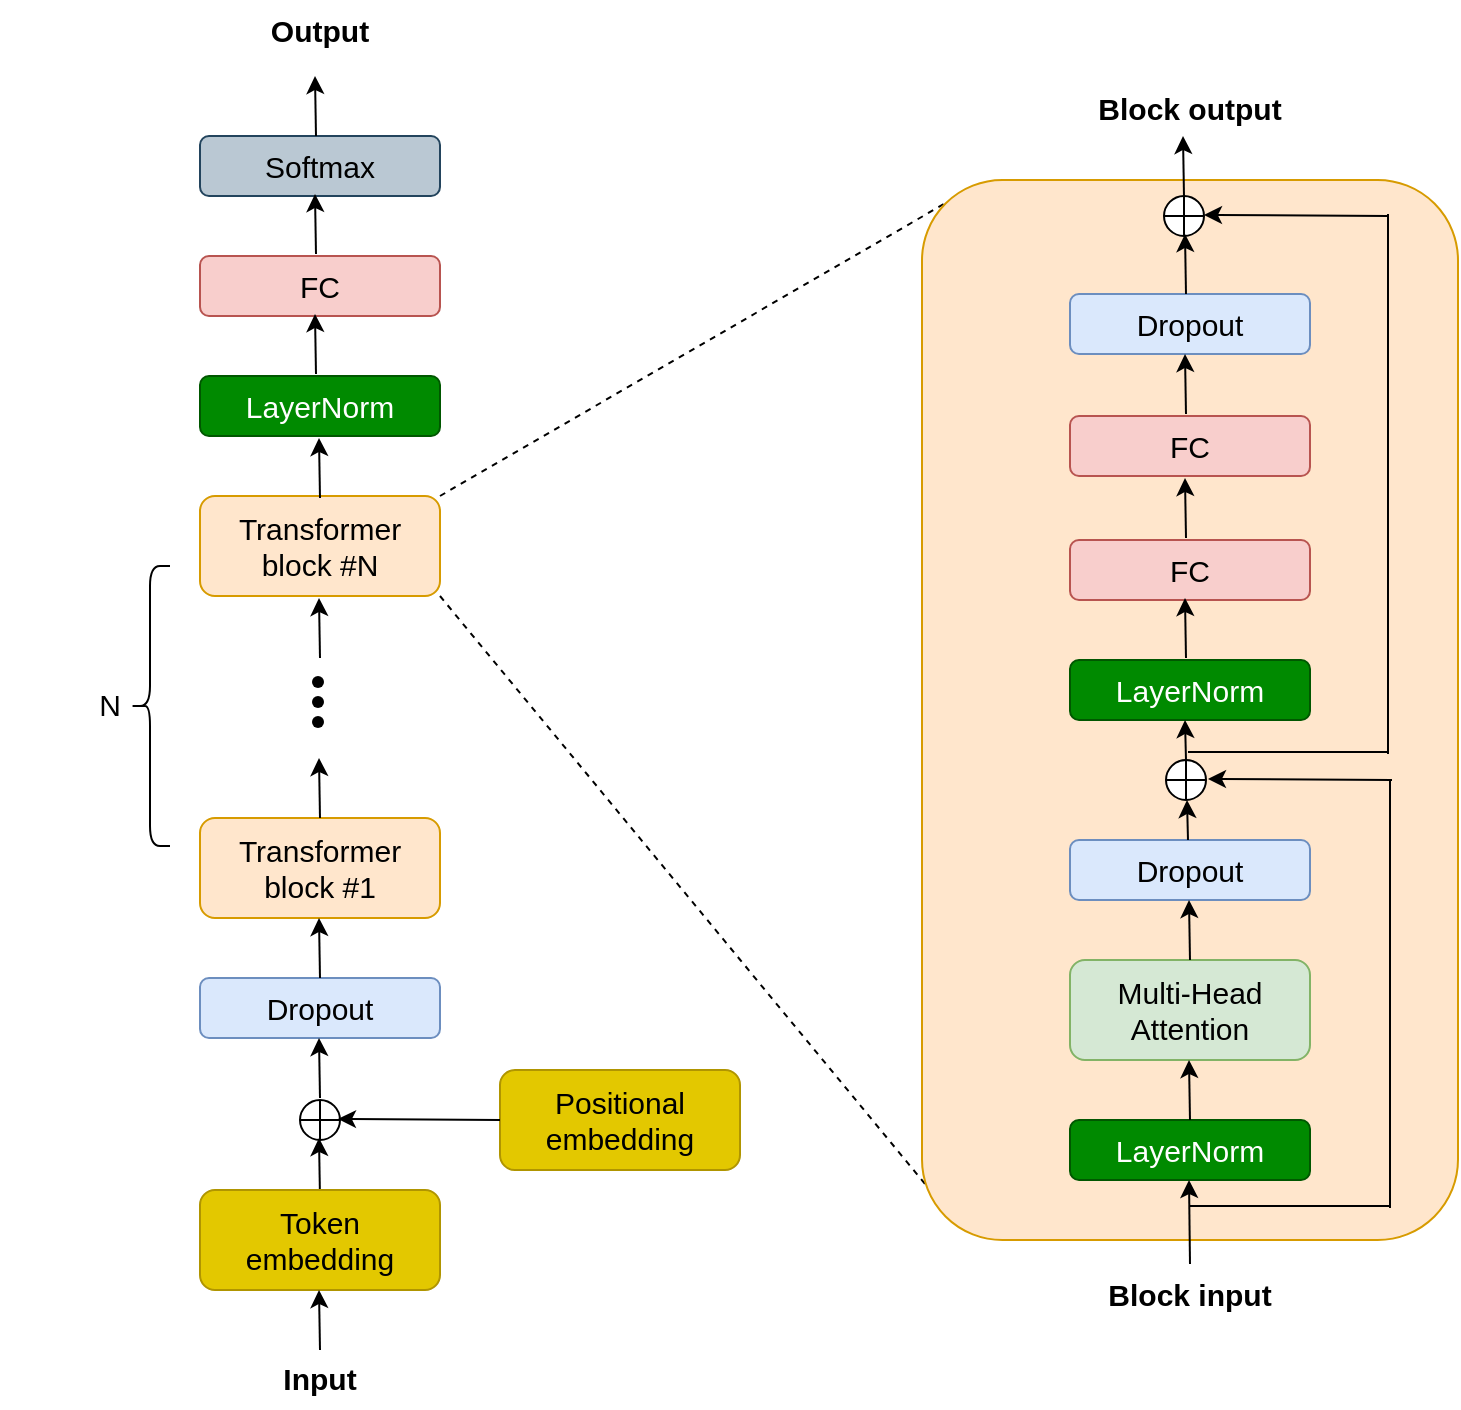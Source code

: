 <mxfile version="26.0.15" pages="3">
  <diagram name="Page-1" id="R1Zm-C9BT86NUQ-tbebm">
    <mxGraphModel grid="1" page="0" gridSize="10" guides="1" tooltips="1" connect="1" arrows="1" fold="1" pageScale="1" pageWidth="850" pageHeight="1100" background="none" math="0" shadow="0">
      <root>
        <mxCell id="0" />
        <mxCell id="1" parent="0" />
        <mxCell id="BhE8mrxoXwVcs0QpaUs0-22" value="&lt;font style=&quot;font-size: 15px;&quot;&gt;Softmax&lt;/font&gt;" style="rounded=1;whiteSpace=wrap;html=1;fillColor=#bac8d3;strokeColor=#23445d;" vertex="1" parent="1">
          <mxGeometry x="140" y="230" width="120" height="30" as="geometry" />
        </mxCell>
        <mxCell id="BhE8mrxoXwVcs0QpaUs0-23" value="&lt;font style=&quot;font-size: 15px;&quot;&gt;FC&lt;/font&gt;" style="rounded=1;whiteSpace=wrap;html=1;fillColor=#f8cecc;strokeColor=#b85450;" vertex="1" parent="1">
          <mxGeometry x="140" y="290" width="120" height="30" as="geometry" />
        </mxCell>
        <mxCell id="BhE8mrxoXwVcs0QpaUs0-24" value="&lt;font style=&quot;font-size: 15px;&quot;&gt;LayerNorm&lt;/font&gt;" style="rounded=1;whiteSpace=wrap;html=1;fillColor=#008a00;fontColor=#ffffff;strokeColor=#005700;" vertex="1" parent="1">
          <mxGeometry x="140" y="350" width="120" height="30" as="geometry" />
        </mxCell>
        <mxCell id="BhE8mrxoXwVcs0QpaUs0-26" value="&lt;span style=&quot;font-size: 15px;&quot;&gt;Transformer block #1&lt;/span&gt;" style="rounded=1;whiteSpace=wrap;html=1;fillColor=#ffe6cc;strokeColor=#d79b00;" vertex="1" parent="1">
          <mxGeometry x="140" y="571" width="120" height="50" as="geometry" />
        </mxCell>
        <mxCell id="BhE8mrxoXwVcs0QpaUs0-27" value="&lt;font style=&quot;font-size: 15px;&quot;&gt;Dropout&lt;/font&gt;" style="rounded=1;whiteSpace=wrap;html=1;fillColor=#dae8fc;strokeColor=#6c8ebf;" vertex="1" parent="1">
          <mxGeometry x="140" y="651" width="120" height="30" as="geometry" />
        </mxCell>
        <mxCell id="BhE8mrxoXwVcs0QpaUs0-28" value="" style="endArrow=classic;html=1;rounded=0;" edge="1" parent="1">
          <mxGeometry width="50" height="50" relative="1" as="geometry">
            <mxPoint x="200" y="651" as="sourcePoint" />
            <mxPoint x="199.5" y="621" as="targetPoint" />
            <Array as="points" />
          </mxGeometry>
        </mxCell>
        <mxCell id="BhE8mrxoXwVcs0QpaUs0-32" value="" style="endArrow=classic;html=1;rounded=0;" edge="1" parent="1">
          <mxGeometry width="50" height="50" relative="1" as="geometry">
            <mxPoint x="198" y="349" as="sourcePoint" />
            <mxPoint x="197.5" y="319" as="targetPoint" />
            <Array as="points" />
          </mxGeometry>
        </mxCell>
        <mxCell id="BhE8mrxoXwVcs0QpaUs0-33" value="" style="endArrow=classic;html=1;rounded=0;" edge="1" parent="1">
          <mxGeometry width="50" height="50" relative="1" as="geometry">
            <mxPoint x="198" y="289" as="sourcePoint" />
            <mxPoint x="197.5" y="259" as="targetPoint" />
            <Array as="points" />
          </mxGeometry>
        </mxCell>
        <mxCell id="BhE8mrxoXwVcs0QpaUs0-34" value="" style="endArrow=classic;html=1;rounded=0;" edge="1" parent="1">
          <mxGeometry width="50" height="50" relative="1" as="geometry">
            <mxPoint x="200" y="711" as="sourcePoint" />
            <mxPoint x="199.5" y="681" as="targetPoint" />
            <Array as="points" />
          </mxGeometry>
        </mxCell>
        <mxCell id="BhE8mrxoXwVcs0QpaUs0-37" value="" style="endArrow=classic;html=1;rounded=0;" edge="1" parent="1">
          <mxGeometry width="50" height="50" relative="1" as="geometry">
            <mxPoint x="198" y="230" as="sourcePoint" />
            <mxPoint x="197.5" y="200" as="targetPoint" />
            <Array as="points" />
          </mxGeometry>
        </mxCell>
        <mxCell id="BhE8mrxoXwVcs0QpaUs0-42" value="" style="shape=waypoint;sketch=0;fillStyle=solid;size=6;pointerEvents=1;points=[];fillColor=none;resizable=0;rotatable=0;perimeter=centerPerimeter;snapToPoint=1;" vertex="1" parent="1">
          <mxGeometry x="189" y="493" width="20" height="20" as="geometry" />
        </mxCell>
        <mxCell id="BhE8mrxoXwVcs0QpaUs0-43" value="" style="shape=waypoint;sketch=0;fillStyle=solid;size=6;pointerEvents=1;points=[];fillColor=none;resizable=0;rotatable=0;perimeter=centerPerimeter;snapToPoint=1;" vertex="1" parent="1">
          <mxGeometry x="189" y="503" width="20" height="20" as="geometry" />
        </mxCell>
        <mxCell id="BhE8mrxoXwVcs0QpaUs0-44" value="" style="shape=waypoint;sketch=0;fillStyle=solid;size=6;pointerEvents=1;points=[];fillColor=none;resizable=0;rotatable=0;perimeter=centerPerimeter;snapToPoint=1;" vertex="1" parent="1">
          <mxGeometry x="189" y="513" width="20" height="20" as="geometry" />
        </mxCell>
        <mxCell id="BhE8mrxoXwVcs0QpaUs0-47" value="" style="endArrow=classic;html=1;rounded=0;" edge="1" parent="1">
          <mxGeometry width="50" height="50" relative="1" as="geometry">
            <mxPoint x="200" y="571" as="sourcePoint" />
            <mxPoint x="199.5" y="541" as="targetPoint" />
            <Array as="points" />
          </mxGeometry>
        </mxCell>
        <mxCell id="BhE8mrxoXwVcs0QpaUs0-48" value="" style="endArrow=classic;html=1;rounded=0;" edge="1" parent="1">
          <mxGeometry width="50" height="50" relative="1" as="geometry">
            <mxPoint x="200" y="491" as="sourcePoint" />
            <mxPoint x="199.5" y="461" as="targetPoint" />
            <Array as="points" />
          </mxGeometry>
        </mxCell>
        <mxCell id="BhE8mrxoXwVcs0QpaUs0-49" value="&lt;span style=&quot;font-size: 15px;&quot;&gt;Transformer block #N&lt;/span&gt;" style="rounded=1;whiteSpace=wrap;html=1;fillColor=#ffe6cc;strokeColor=#d79b00;" vertex="1" parent="1">
          <mxGeometry x="140" y="410" width="120" height="50" as="geometry" />
        </mxCell>
        <mxCell id="BhE8mrxoXwVcs0QpaUs0-50" value="" style="shape=curlyBracket;whiteSpace=wrap;html=1;rounded=1;labelPosition=left;verticalLabelPosition=middle;align=right;verticalAlign=middle;" vertex="1" parent="1">
          <mxGeometry x="105" y="445" width="20" height="140" as="geometry" />
        </mxCell>
        <mxCell id="BhE8mrxoXwVcs0QpaUs0-51" value="" style="verticalLabelPosition=bottom;verticalAlign=top;html=1;shape=mxgraph.flowchart.summing_function;" vertex="1" parent="1">
          <mxGeometry x="190" y="712" width="20" height="20" as="geometry" />
        </mxCell>
        <mxCell id="BhE8mrxoXwVcs0QpaUs0-52" value="" style="endArrow=classic;html=1;rounded=0;" edge="1" parent="1">
          <mxGeometry width="50" height="50" relative="1" as="geometry">
            <mxPoint x="200" y="761" as="sourcePoint" />
            <mxPoint x="199.5" y="731" as="targetPoint" />
            <Array as="points" />
          </mxGeometry>
        </mxCell>
        <mxCell id="BhE8mrxoXwVcs0QpaUs0-54" value="&lt;span style=&quot;font-size: 15px;&quot;&gt;Positional embedding&lt;/span&gt;" style="rounded=1;whiteSpace=wrap;html=1;fillColor=#e3c800;strokeColor=#B09500;fontColor=#000000;" vertex="1" parent="1">
          <mxGeometry x="290" y="697" width="120" height="50" as="geometry" />
        </mxCell>
        <mxCell id="BhE8mrxoXwVcs0QpaUs0-55" value="&lt;span style=&quot;font-size: 15px;&quot;&gt;Token embedding&lt;/span&gt;" style="rounded=1;whiteSpace=wrap;html=1;fillColor=#e3c800;strokeColor=#B09500;fontColor=#000000;" vertex="1" parent="1">
          <mxGeometry x="140" y="757" width="120" height="50" as="geometry" />
        </mxCell>
        <mxCell id="BhE8mrxoXwVcs0QpaUs0-56" value="" style="endArrow=classic;html=1;rounded=0;" edge="1" parent="1">
          <mxGeometry width="50" height="50" relative="1" as="geometry">
            <mxPoint x="290" y="722" as="sourcePoint" />
            <mxPoint x="209" y="721.5" as="targetPoint" />
          </mxGeometry>
        </mxCell>
        <mxCell id="BhE8mrxoXwVcs0QpaUs0-57" value="" style="endArrow=classic;html=1;rounded=0;" edge="1" parent="1">
          <mxGeometry width="50" height="50" relative="1" as="geometry">
            <mxPoint x="200" y="411" as="sourcePoint" />
            <mxPoint x="199.5" y="381" as="targetPoint" />
            <Array as="points" />
          </mxGeometry>
        </mxCell>
        <mxCell id="BhE8mrxoXwVcs0QpaUs0-58" value="" style="endArrow=none;dashed=1;html=1;rounded=0;entryX=0.067;entryY=0.015;entryDx=0;entryDy=0;entryPerimeter=0;" edge="1" parent="1" target="44SxVRhPKuFCa8DzXIv4-29">
          <mxGeometry width="50" height="50" relative="1" as="geometry">
            <mxPoint x="260" y="410" as="sourcePoint" />
            <mxPoint x="511.008" y="259.01" as="targetPoint" />
          </mxGeometry>
        </mxCell>
        <mxCell id="BhE8mrxoXwVcs0QpaUs0-59" value="" style="endArrow=none;dashed=1;html=1;rounded=0;exitX=1;exitY=1;exitDx=0;exitDy=0;entryX=0.03;entryY=0.962;entryDx=0;entryDy=0;entryPerimeter=0;" edge="1" parent="1" source="BhE8mrxoXwVcs0QpaUs0-49" target="44SxVRhPKuFCa8DzXIv4-29">
          <mxGeometry width="50" height="50" relative="1" as="geometry">
            <mxPoint x="440" y="680" as="sourcePoint" />
            <mxPoint x="509.936" y="769.93" as="targetPoint" />
          </mxGeometry>
        </mxCell>
        <mxCell id="BhE8mrxoXwVcs0QpaUs0-62" value="" style="endArrow=classic;html=1;rounded=0;" edge="1" parent="1">
          <mxGeometry width="50" height="50" relative="1" as="geometry">
            <mxPoint x="200" y="837" as="sourcePoint" />
            <mxPoint x="199.5" y="807" as="targetPoint" />
            <Array as="points" />
          </mxGeometry>
        </mxCell>
        <mxCell id="BhE8mrxoXwVcs0QpaUs0-63" value="&lt;b&gt;Input&lt;/b&gt;" style="text;strokeColor=none;align=center;fillColor=none;html=1;verticalAlign=middle;whiteSpace=wrap;rounded=0;fontSize=15;" vertex="1" parent="1">
          <mxGeometry x="145" y="836" width="110" height="30" as="geometry" />
        </mxCell>
        <mxCell id="BhE8mrxoXwVcs0QpaUs0-64" value="&lt;b&gt;Output&lt;/b&gt;" style="text;strokeColor=none;align=center;fillColor=none;html=1;verticalAlign=middle;whiteSpace=wrap;rounded=0;fontSize=15;" vertex="1" parent="1">
          <mxGeometry x="145" y="162" width="110" height="30" as="geometry" />
        </mxCell>
        <mxCell id="BhE8mrxoXwVcs0QpaUs0-66" value="N" style="text;strokeColor=none;align=center;fillColor=none;html=1;verticalAlign=middle;whiteSpace=wrap;rounded=0;fontSize=15;" vertex="1" parent="1">
          <mxGeometry x="40" y="499" width="110" height="30" as="geometry" />
        </mxCell>
        <mxCell id="44SxVRhPKuFCa8DzXIv4-29" value="" style="rounded=1;whiteSpace=wrap;html=1;fillColor=#ffe6cc;strokeColor=#d79b00;" vertex="1" parent="1">
          <mxGeometry x="501" y="252" width="268" height="530" as="geometry" />
        </mxCell>
        <mxCell id="44SxVRhPKuFCa8DzXIv4-30" value="&lt;font style=&quot;font-size: 15px;&quot;&gt;Dropout&lt;/font&gt;" style="rounded=1;whiteSpace=wrap;html=1;fillColor=#dae8fc;strokeColor=#6c8ebf;" vertex="1" parent="1">
          <mxGeometry x="575" y="309" width="120" height="30" as="geometry" />
        </mxCell>
        <mxCell id="44SxVRhPKuFCa8DzXIv4-31" value="&lt;font style=&quot;font-size: 15px;&quot;&gt;FC&lt;/font&gt;" style="rounded=1;whiteSpace=wrap;html=1;fillColor=#f8cecc;strokeColor=#b85450;" vertex="1" parent="1">
          <mxGeometry x="575" y="432" width="120" height="30" as="geometry" />
        </mxCell>
        <mxCell id="44SxVRhPKuFCa8DzXIv4-32" value="&lt;font style=&quot;font-size: 15px;&quot;&gt;LayerNorm&lt;/font&gt;" style="rounded=1;whiteSpace=wrap;html=1;fillColor=#008a00;fontColor=#ffffff;strokeColor=#005700;" vertex="1" parent="1">
          <mxGeometry x="575" y="492" width="120" height="30" as="geometry" />
        </mxCell>
        <mxCell id="44SxVRhPKuFCa8DzXIv4-33" value="&lt;font style=&quot;font-size: 15px;&quot;&gt;Dropout&lt;/font&gt;" style="rounded=1;whiteSpace=wrap;html=1;fillColor=#dae8fc;strokeColor=#6c8ebf;" vertex="1" parent="1">
          <mxGeometry x="575" y="582" width="120" height="30" as="geometry" />
        </mxCell>
        <mxCell id="44SxVRhPKuFCa8DzXIv4-34" value="&lt;font style=&quot;font-size: 15px;&quot;&gt;Multi-Head&lt;/font&gt;&lt;div&gt;&lt;font style=&quot;font-size: 15px;&quot;&gt;Attention&lt;/font&gt;&lt;/div&gt;" style="rounded=1;whiteSpace=wrap;html=1;fillColor=#d5e8d4;strokeColor=#82b366;" vertex="1" parent="1">
          <mxGeometry x="575" y="642" width="120" height="50" as="geometry" />
        </mxCell>
        <mxCell id="44SxVRhPKuFCa8DzXIv4-35" value="&lt;font style=&quot;font-size: 15px;&quot;&gt;LayerNorm&lt;/font&gt;" style="rounded=1;whiteSpace=wrap;html=1;fillColor=#008a00;fontColor=#ffffff;strokeColor=#005700;" vertex="1" parent="1">
          <mxGeometry x="575" y="722" width="120" height="30" as="geometry" />
        </mxCell>
        <mxCell id="44SxVRhPKuFCa8DzXIv4-36" value="" style="endArrow=classic;html=1;rounded=0;" edge="1" parent="1">
          <mxGeometry width="50" height="50" relative="1" as="geometry">
            <mxPoint x="635" y="722" as="sourcePoint" />
            <mxPoint x="634.5" y="692" as="targetPoint" />
            <Array as="points" />
          </mxGeometry>
        </mxCell>
        <mxCell id="44SxVRhPKuFCa8DzXIv4-37" value="" style="endArrow=classic;html=1;rounded=0;" edge="1" parent="1">
          <mxGeometry width="50" height="50" relative="1" as="geometry">
            <mxPoint x="635" y="642" as="sourcePoint" />
            <mxPoint x="634.5" y="612" as="targetPoint" />
            <Array as="points" />
          </mxGeometry>
        </mxCell>
        <mxCell id="44SxVRhPKuFCa8DzXIv4-38" value="" style="endArrow=classic;html=1;rounded=0;" edge="1" parent="1">
          <mxGeometry width="50" height="50" relative="1" as="geometry">
            <mxPoint x="634" y="582" as="sourcePoint" />
            <mxPoint x="633.5" y="562" as="targetPoint" />
            <Array as="points" />
          </mxGeometry>
        </mxCell>
        <mxCell id="44SxVRhPKuFCa8DzXIv4-39" value="" style="endArrow=classic;html=1;rounded=0;" edge="1" parent="1">
          <mxGeometry width="50" height="50" relative="1" as="geometry">
            <mxPoint x="633" y="542" as="sourcePoint" />
            <mxPoint x="632.5" y="522" as="targetPoint" />
            <Array as="points" />
          </mxGeometry>
        </mxCell>
        <mxCell id="44SxVRhPKuFCa8DzXIv4-40" value="" style="endArrow=classic;html=1;rounded=0;" edge="1" parent="1">
          <mxGeometry width="50" height="50" relative="1" as="geometry">
            <mxPoint x="633" y="491" as="sourcePoint" />
            <mxPoint x="632.5" y="461" as="targetPoint" />
            <Array as="points" />
          </mxGeometry>
        </mxCell>
        <mxCell id="44SxVRhPKuFCa8DzXIv4-41" value="" style="endArrow=classic;html=1;rounded=0;" edge="1" parent="1">
          <mxGeometry width="50" height="50" relative="1" as="geometry">
            <mxPoint x="633" y="431" as="sourcePoint" />
            <mxPoint x="632.5" y="401" as="targetPoint" />
            <Array as="points" />
          </mxGeometry>
        </mxCell>
        <mxCell id="44SxVRhPKuFCa8DzXIv4-42" value="" style="endArrow=classic;html=1;rounded=0;exitX=0.5;exitY=0;exitDx=0;exitDy=0;" edge="1" parent="1" source="44SxVRhPKuFCa8DzXIv4-52">
          <mxGeometry width="50" height="50" relative="1" as="geometry">
            <mxPoint x="635" y="792" as="sourcePoint" />
            <mxPoint x="634.5" y="752" as="targetPoint" />
            <Array as="points" />
          </mxGeometry>
        </mxCell>
        <mxCell id="44SxVRhPKuFCa8DzXIv4-43" value="" style="endArrow=classic;html=1;rounded=0;" edge="1" parent="1">
          <mxGeometry width="50" height="50" relative="1" as="geometry">
            <mxPoint x="632" y="260" as="sourcePoint" />
            <mxPoint x="631.5" y="230" as="targetPoint" />
            <Array as="points" />
          </mxGeometry>
        </mxCell>
        <mxCell id="44SxVRhPKuFCa8DzXIv4-44" value="" style="verticalLabelPosition=bottom;verticalAlign=top;html=1;shape=mxgraph.flowchart.summing_function;" vertex="1" parent="1">
          <mxGeometry x="623" y="542" width="20" height="20" as="geometry" />
        </mxCell>
        <mxCell id="44SxVRhPKuFCa8DzXIv4-45" value="" style="endArrow=classic;html=1;rounded=0;" edge="1" parent="1">
          <mxGeometry width="50" height="50" relative="1" as="geometry">
            <mxPoint x="736" y="552" as="sourcePoint" />
            <mxPoint x="644" y="551.5" as="targetPoint" />
          </mxGeometry>
        </mxCell>
        <mxCell id="44SxVRhPKuFCa8DzXIv4-46" value="" style="endArrow=none;html=1;rounded=0;" edge="1" parent="1">
          <mxGeometry width="50" height="50" relative="1" as="geometry">
            <mxPoint x="735" y="766" as="sourcePoint" />
            <mxPoint x="735" y="552" as="targetPoint" />
          </mxGeometry>
        </mxCell>
        <mxCell id="44SxVRhPKuFCa8DzXIv4-47" value="" style="endArrow=none;html=1;rounded=0;" edge="1" parent="1">
          <mxGeometry width="50" height="50" relative="1" as="geometry">
            <mxPoint x="635" y="765" as="sourcePoint" />
            <mxPoint x="715" y="765" as="targetPoint" />
            <Array as="points">
              <mxPoint x="715" y="765" />
              <mxPoint x="735" y="765" />
            </Array>
          </mxGeometry>
        </mxCell>
        <mxCell id="44SxVRhPKuFCa8DzXIv4-48" value="" style="verticalLabelPosition=bottom;verticalAlign=top;html=1;shape=mxgraph.flowchart.summing_function;" vertex="1" parent="1">
          <mxGeometry x="622" y="260" width="20" height="20" as="geometry" />
        </mxCell>
        <mxCell id="44SxVRhPKuFCa8DzXIv4-49" value="" style="endArrow=classic;html=1;rounded=0;" edge="1" parent="1">
          <mxGeometry width="50" height="50" relative="1" as="geometry">
            <mxPoint x="734" y="270" as="sourcePoint" />
            <mxPoint x="642" y="269.5" as="targetPoint" />
          </mxGeometry>
        </mxCell>
        <mxCell id="44SxVRhPKuFCa8DzXIv4-50" value="" style="endArrow=classic;html=1;rounded=0;" edge="1" parent="1">
          <mxGeometry width="50" height="50" relative="1" as="geometry">
            <mxPoint x="633" y="309" as="sourcePoint" />
            <mxPoint x="632.5" y="279" as="targetPoint" />
            <Array as="points" />
          </mxGeometry>
        </mxCell>
        <mxCell id="44SxVRhPKuFCa8DzXIv4-51" value="" style="endArrow=none;html=1;rounded=0;" edge="1" parent="1">
          <mxGeometry width="50" height="50" relative="1" as="geometry">
            <mxPoint x="634" y="538" as="sourcePoint" />
            <mxPoint x="714" y="538" as="targetPoint" />
            <Array as="points">
              <mxPoint x="714" y="538" />
              <mxPoint x="734" y="538" />
            </Array>
          </mxGeometry>
        </mxCell>
        <mxCell id="44SxVRhPKuFCa8DzXIv4-52" value="&lt;b&gt;Block input&lt;/b&gt;" style="text;strokeColor=none;align=center;fillColor=none;html=1;verticalAlign=middle;whiteSpace=wrap;rounded=0;fontSize=15;" vertex="1" parent="1">
          <mxGeometry x="580" y="794" width="110" height="30" as="geometry" />
        </mxCell>
        <mxCell id="44SxVRhPKuFCa8DzXIv4-53" value="&lt;b&gt;Block output&lt;/b&gt;" style="text;strokeColor=none;align=center;fillColor=none;html=1;verticalAlign=middle;whiteSpace=wrap;rounded=0;fontSize=15;" vertex="1" parent="1">
          <mxGeometry x="580" y="201" width="110" height="30" as="geometry" />
        </mxCell>
        <mxCell id="44SxVRhPKuFCa8DzXIv4-54" value="&lt;font style=&quot;font-size: 15px;&quot;&gt;FC&lt;/font&gt;" style="rounded=1;whiteSpace=wrap;html=1;fillColor=#f8cecc;strokeColor=#b85450;" vertex="1" parent="1">
          <mxGeometry x="575" y="370" width="120" height="30" as="geometry" />
        </mxCell>
        <mxCell id="44SxVRhPKuFCa8DzXIv4-55" value="" style="endArrow=classic;html=1;rounded=0;" edge="1" parent="1">
          <mxGeometry width="50" height="50" relative="1" as="geometry">
            <mxPoint x="633" y="369" as="sourcePoint" />
            <mxPoint x="632.5" y="339" as="targetPoint" />
            <Array as="points" />
          </mxGeometry>
        </mxCell>
        <mxCell id="44SxVRhPKuFCa8DzXIv4-56" value="" style="endArrow=none;html=1;rounded=0;" edge="1" parent="1">
          <mxGeometry width="50" height="50" relative="1" as="geometry">
            <mxPoint x="734" y="269" as="sourcePoint" />
            <mxPoint x="734" y="539" as="targetPoint" />
          </mxGeometry>
        </mxCell>
      </root>
    </mxGraphModel>
  </diagram>
  <diagram id="MrN4MtMyTiu2hYTv3j9a" name="Page-2">
    <mxGraphModel grid="1" page="1" gridSize="10" guides="1" tooltips="1" connect="1" arrows="1" fold="1" pageScale="1" pageWidth="850" pageHeight="1100" math="0" shadow="0">
      <root>
        <mxCell id="0" />
        <mxCell id="1" parent="0" />
        <mxCell id="uRRemZE__AZd1bPF2sze-1" value="&lt;font style=&quot;font-size: 15px;&quot;&gt;Softmax&lt;/font&gt;" style="rounded=1;whiteSpace=wrap;html=1;fillColor=#bac8d3;strokeColor=#23445d;" vertex="1" parent="1">
          <mxGeometry x="140" y="230" width="120" height="30" as="geometry" />
        </mxCell>
        <mxCell id="uRRemZE__AZd1bPF2sze-2" value="&lt;font style=&quot;font-size: 15px;&quot;&gt;FC&lt;/font&gt;" style="rounded=1;whiteSpace=wrap;html=1;fillColor=#f8cecc;strokeColor=#b85450;" vertex="1" parent="1">
          <mxGeometry x="140" y="290" width="120" height="30" as="geometry" />
        </mxCell>
        <mxCell id="uRRemZE__AZd1bPF2sze-3" value="&lt;font style=&quot;font-size: 15px;&quot;&gt;LayerNorm&lt;/font&gt;" style="rounded=1;whiteSpace=wrap;html=1;fillColor=#008a00;fontColor=#ffffff;strokeColor=#005700;" vertex="1" parent="1">
          <mxGeometry x="140" y="350" width="120" height="30" as="geometry" />
        </mxCell>
        <mxCell id="uRRemZE__AZd1bPF2sze-4" value="&lt;span style=&quot;font-size: 15px;&quot;&gt;Transformer block #1&lt;/span&gt;" style="rounded=1;whiteSpace=wrap;html=1;fillColor=#ffe6cc;strokeColor=#d79b00;" vertex="1" parent="1">
          <mxGeometry x="140" y="571" width="120" height="50" as="geometry" />
        </mxCell>
        <mxCell id="uRRemZE__AZd1bPF2sze-5" value="&lt;font style=&quot;font-size: 15px;&quot;&gt;Dropout&lt;/font&gt;" style="rounded=1;whiteSpace=wrap;html=1;fillColor=#dae8fc;strokeColor=#6c8ebf;" vertex="1" parent="1">
          <mxGeometry x="140" y="651" width="120" height="30" as="geometry" />
        </mxCell>
        <mxCell id="uRRemZE__AZd1bPF2sze-6" value="" style="endArrow=classic;html=1;rounded=0;" edge="1" parent="1">
          <mxGeometry width="50" height="50" relative="1" as="geometry">
            <mxPoint x="200" y="651" as="sourcePoint" />
            <mxPoint x="199.5" y="621" as="targetPoint" />
            <Array as="points" />
          </mxGeometry>
        </mxCell>
        <mxCell id="uRRemZE__AZd1bPF2sze-7" value="" style="endArrow=classic;html=1;rounded=0;" edge="1" parent="1">
          <mxGeometry width="50" height="50" relative="1" as="geometry">
            <mxPoint x="198" y="349" as="sourcePoint" />
            <mxPoint x="197.5" y="319" as="targetPoint" />
            <Array as="points" />
          </mxGeometry>
        </mxCell>
        <mxCell id="uRRemZE__AZd1bPF2sze-8" value="" style="endArrow=classic;html=1;rounded=0;" edge="1" parent="1">
          <mxGeometry width="50" height="50" relative="1" as="geometry">
            <mxPoint x="198" y="289" as="sourcePoint" />
            <mxPoint x="197.5" y="259" as="targetPoint" />
            <Array as="points" />
          </mxGeometry>
        </mxCell>
        <mxCell id="uRRemZE__AZd1bPF2sze-9" value="" style="endArrow=classic;html=1;rounded=0;" edge="1" parent="1">
          <mxGeometry width="50" height="50" relative="1" as="geometry">
            <mxPoint x="200" y="711" as="sourcePoint" />
            <mxPoint x="199.5" y="681" as="targetPoint" />
            <Array as="points" />
          </mxGeometry>
        </mxCell>
        <mxCell id="uRRemZE__AZd1bPF2sze-10" value="" style="endArrow=classic;html=1;rounded=0;" edge="1" parent="1">
          <mxGeometry width="50" height="50" relative="1" as="geometry">
            <mxPoint x="198" y="230" as="sourcePoint" />
            <mxPoint x="197.5" y="200" as="targetPoint" />
            <Array as="points" />
          </mxGeometry>
        </mxCell>
        <mxCell id="uRRemZE__AZd1bPF2sze-11" value="" style="shape=waypoint;sketch=0;fillStyle=solid;size=6;pointerEvents=1;points=[];fillColor=none;resizable=0;rotatable=0;perimeter=centerPerimeter;snapToPoint=1;" vertex="1" parent="1">
          <mxGeometry x="189" y="493" width="20" height="20" as="geometry" />
        </mxCell>
        <mxCell id="uRRemZE__AZd1bPF2sze-12" value="" style="shape=waypoint;sketch=0;fillStyle=solid;size=6;pointerEvents=1;points=[];fillColor=none;resizable=0;rotatable=0;perimeter=centerPerimeter;snapToPoint=1;" vertex="1" parent="1">
          <mxGeometry x="189" y="503" width="20" height="20" as="geometry" />
        </mxCell>
        <mxCell id="uRRemZE__AZd1bPF2sze-13" value="" style="shape=waypoint;sketch=0;fillStyle=solid;size=6;pointerEvents=1;points=[];fillColor=none;resizable=0;rotatable=0;perimeter=centerPerimeter;snapToPoint=1;" vertex="1" parent="1">
          <mxGeometry x="189" y="513" width="20" height="20" as="geometry" />
        </mxCell>
        <mxCell id="uRRemZE__AZd1bPF2sze-14" value="" style="endArrow=classic;html=1;rounded=0;" edge="1" parent="1">
          <mxGeometry width="50" height="50" relative="1" as="geometry">
            <mxPoint x="200" y="571" as="sourcePoint" />
            <mxPoint x="199.5" y="541" as="targetPoint" />
            <Array as="points" />
          </mxGeometry>
        </mxCell>
        <mxCell id="uRRemZE__AZd1bPF2sze-15" value="" style="endArrow=classic;html=1;rounded=0;" edge="1" parent="1">
          <mxGeometry width="50" height="50" relative="1" as="geometry">
            <mxPoint x="200" y="491" as="sourcePoint" />
            <mxPoint x="199.5" y="461" as="targetPoint" />
            <Array as="points" />
          </mxGeometry>
        </mxCell>
        <mxCell id="uRRemZE__AZd1bPF2sze-16" value="&lt;span style=&quot;font-size: 15px;&quot;&gt;Transformer block #N&lt;/span&gt;" style="rounded=1;whiteSpace=wrap;html=1;fillColor=#ffe6cc;strokeColor=#d79b00;" vertex="1" parent="1">
          <mxGeometry x="140" y="410" width="120" height="50" as="geometry" />
        </mxCell>
        <mxCell id="uRRemZE__AZd1bPF2sze-18" value="" style="verticalLabelPosition=bottom;verticalAlign=top;html=1;shape=mxgraph.flowchart.summing_function;" vertex="1" parent="1">
          <mxGeometry x="190" y="712" width="20" height="20" as="geometry" />
        </mxCell>
        <mxCell id="uRRemZE__AZd1bPF2sze-19" value="" style="endArrow=classic;html=1;rounded=0;" edge="1" parent="1">
          <mxGeometry width="50" height="50" relative="1" as="geometry">
            <mxPoint x="200" y="761" as="sourcePoint" />
            <mxPoint x="199.5" y="731" as="targetPoint" />
            <Array as="points" />
          </mxGeometry>
        </mxCell>
        <mxCell id="uRRemZE__AZd1bPF2sze-20" value="&lt;span style=&quot;font-size: 15px;&quot;&gt;Positional embedding&lt;/span&gt;" style="rounded=1;whiteSpace=wrap;html=1;fillColor=#e3c800;strokeColor=#B09500;fontColor=#000000;" vertex="1" parent="1">
          <mxGeometry x="290" y="697" width="120" height="50" as="geometry" />
        </mxCell>
        <mxCell id="uRRemZE__AZd1bPF2sze-21" value="&lt;span style=&quot;font-size: 15px;&quot;&gt;Token embedding&lt;/span&gt;" style="rounded=1;whiteSpace=wrap;html=1;fillColor=#e3c800;strokeColor=#B09500;fontColor=#000000;" vertex="1" parent="1">
          <mxGeometry x="140" y="757" width="120" height="50" as="geometry" />
        </mxCell>
        <mxCell id="uRRemZE__AZd1bPF2sze-22" value="" style="endArrow=classic;html=1;rounded=0;" edge="1" parent="1">
          <mxGeometry width="50" height="50" relative="1" as="geometry">
            <mxPoint x="290" y="722" as="sourcePoint" />
            <mxPoint x="209" y="721.5" as="targetPoint" />
          </mxGeometry>
        </mxCell>
        <mxCell id="uRRemZE__AZd1bPF2sze-23" value="" style="endArrow=classic;html=1;rounded=0;" edge="1" parent="1">
          <mxGeometry width="50" height="50" relative="1" as="geometry">
            <mxPoint x="200" y="411" as="sourcePoint" />
            <mxPoint x="199.5" y="381" as="targetPoint" />
            <Array as="points" />
          </mxGeometry>
        </mxCell>
        <mxCell id="uRRemZE__AZd1bPF2sze-24" value="" style="endArrow=classic;html=1;rounded=0;" edge="1" parent="1">
          <mxGeometry width="50" height="50" relative="1" as="geometry">
            <mxPoint x="200" y="837" as="sourcePoint" />
            <mxPoint x="199.5" y="807" as="targetPoint" />
            <Array as="points" />
          </mxGeometry>
        </mxCell>
        <mxCell id="uRRemZE__AZd1bPF2sze-25" value="&lt;b&gt;Input&lt;/b&gt;" style="text;strokeColor=none;align=center;fillColor=none;html=1;verticalAlign=middle;whiteSpace=wrap;rounded=0;fontSize=15;" vertex="1" parent="1">
          <mxGeometry x="145" y="836" width="110" height="30" as="geometry" />
        </mxCell>
        <mxCell id="uRRemZE__AZd1bPF2sze-26" value="&lt;b&gt;Output&lt;/b&gt;" style="text;strokeColor=none;align=center;fillColor=none;html=1;verticalAlign=middle;whiteSpace=wrap;rounded=0;fontSize=15;" vertex="1" parent="1">
          <mxGeometry x="145" y="162" width="110" height="30" as="geometry" />
        </mxCell>
        <mxCell id="JpCkZfE_wNS0pkhParrr-1" value="" style="shape=curlyBracket;whiteSpace=wrap;html=1;rounded=1;labelPosition=left;verticalLabelPosition=middle;align=right;verticalAlign=middle;" vertex="1" parent="1">
          <mxGeometry x="105" y="445" width="20" height="140" as="geometry" />
        </mxCell>
        <mxCell id="9-_2z_XPBQNERmZIZ8aD-1" value="N" style="text;strokeColor=none;align=center;fillColor=none;html=1;verticalAlign=middle;whiteSpace=wrap;rounded=0;fontSize=15;" vertex="1" parent="1">
          <mxGeometry x="40" y="499" width="110" height="30" as="geometry" />
        </mxCell>
      </root>
    </mxGraphModel>
  </diagram>
  <diagram id="3vwWWqSM3rSA0xKBbsQm" name="Page-3">
    <mxGraphModel grid="1" page="1" gridSize="10" guides="1" tooltips="1" connect="1" arrows="1" fold="1" pageScale="1" pageWidth="850" pageHeight="1100" math="0" shadow="0">
      <root>
        <mxCell id="0" />
        <mxCell id="1" parent="0" />
        <mxCell id="L2cyWR59lEIE1tOUVg9w-1" value="" style="rounded=1;whiteSpace=wrap;html=1;fillColor=#ffe6cc;strokeColor=#d79b00;" vertex="1" parent="1">
          <mxGeometry x="237" y="250" width="268" height="530" as="geometry" />
        </mxCell>
        <mxCell id="L2cyWR59lEIE1tOUVg9w-2" value="&lt;font style=&quot;font-size: 15px;&quot;&gt;Dropout&lt;/font&gt;" style="rounded=1;whiteSpace=wrap;html=1;fillColor=#dae8fc;strokeColor=#6c8ebf;" vertex="1" parent="1">
          <mxGeometry x="311" y="307" width="120" height="30" as="geometry" />
        </mxCell>
        <mxCell id="L2cyWR59lEIE1tOUVg9w-3" value="&lt;font style=&quot;font-size: 15px;&quot;&gt;FC&lt;/font&gt;" style="rounded=1;whiteSpace=wrap;html=1;fillColor=#f8cecc;strokeColor=#b85450;" vertex="1" parent="1">
          <mxGeometry x="311" y="430" width="120" height="30" as="geometry" />
        </mxCell>
        <mxCell id="L2cyWR59lEIE1tOUVg9w-4" value="&lt;font style=&quot;font-size: 15px;&quot;&gt;LayerNorm&lt;/font&gt;" style="rounded=1;whiteSpace=wrap;html=1;fillColor=#008a00;fontColor=#ffffff;strokeColor=#005700;" vertex="1" parent="1">
          <mxGeometry x="311" y="490" width="120" height="30" as="geometry" />
        </mxCell>
        <mxCell id="L2cyWR59lEIE1tOUVg9w-5" value="&lt;font style=&quot;font-size: 15px;&quot;&gt;Dropout&lt;/font&gt;" style="rounded=1;whiteSpace=wrap;html=1;fillColor=#dae8fc;strokeColor=#6c8ebf;" vertex="1" parent="1">
          <mxGeometry x="311" y="580" width="120" height="30" as="geometry" />
        </mxCell>
        <mxCell id="L2cyWR59lEIE1tOUVg9w-6" value="&lt;font style=&quot;font-size: 15px;&quot;&gt;Multi-Head&lt;/font&gt;&lt;div&gt;&lt;font style=&quot;font-size: 15px;&quot;&gt;Attention&lt;/font&gt;&lt;/div&gt;" style="rounded=1;whiteSpace=wrap;html=1;fillColor=#d5e8d4;strokeColor=#82b366;" vertex="1" parent="1">
          <mxGeometry x="311" y="640" width="120" height="50" as="geometry" />
        </mxCell>
        <mxCell id="L2cyWR59lEIE1tOUVg9w-7" value="&lt;font style=&quot;font-size: 15px;&quot;&gt;LayerNorm&lt;/font&gt;" style="rounded=1;whiteSpace=wrap;html=1;fillColor=#008a00;fontColor=#ffffff;strokeColor=#005700;" vertex="1" parent="1">
          <mxGeometry x="311" y="720" width="120" height="30" as="geometry" />
        </mxCell>
        <mxCell id="L2cyWR59lEIE1tOUVg9w-8" value="" style="endArrow=classic;html=1;rounded=0;" edge="1" parent="1">
          <mxGeometry width="50" height="50" relative="1" as="geometry">
            <mxPoint x="371" y="720" as="sourcePoint" />
            <mxPoint x="370.5" y="690" as="targetPoint" />
            <Array as="points" />
          </mxGeometry>
        </mxCell>
        <mxCell id="L2cyWR59lEIE1tOUVg9w-9" value="" style="endArrow=classic;html=1;rounded=0;" edge="1" parent="1">
          <mxGeometry width="50" height="50" relative="1" as="geometry">
            <mxPoint x="371" y="640" as="sourcePoint" />
            <mxPoint x="370.5" y="610" as="targetPoint" />
            <Array as="points" />
          </mxGeometry>
        </mxCell>
        <mxCell id="L2cyWR59lEIE1tOUVg9w-10" value="" style="endArrow=classic;html=1;rounded=0;" edge="1" parent="1">
          <mxGeometry width="50" height="50" relative="1" as="geometry">
            <mxPoint x="370" y="580" as="sourcePoint" />
            <mxPoint x="369.5" y="560" as="targetPoint" />
            <Array as="points" />
          </mxGeometry>
        </mxCell>
        <mxCell id="L2cyWR59lEIE1tOUVg9w-11" value="" style="endArrow=classic;html=1;rounded=0;" edge="1" parent="1">
          <mxGeometry width="50" height="50" relative="1" as="geometry">
            <mxPoint x="369" y="540" as="sourcePoint" />
            <mxPoint x="368.5" y="520" as="targetPoint" />
            <Array as="points" />
          </mxGeometry>
        </mxCell>
        <mxCell id="L2cyWR59lEIE1tOUVg9w-12" value="" style="endArrow=classic;html=1;rounded=0;" edge="1" parent="1">
          <mxGeometry width="50" height="50" relative="1" as="geometry">
            <mxPoint x="369" y="489" as="sourcePoint" />
            <mxPoint x="368.5" y="459" as="targetPoint" />
            <Array as="points" />
          </mxGeometry>
        </mxCell>
        <mxCell id="L2cyWR59lEIE1tOUVg9w-13" value="" style="endArrow=classic;html=1;rounded=0;" edge="1" parent="1">
          <mxGeometry width="50" height="50" relative="1" as="geometry">
            <mxPoint x="369" y="429" as="sourcePoint" />
            <mxPoint x="368.5" y="399" as="targetPoint" />
            <Array as="points" />
          </mxGeometry>
        </mxCell>
        <mxCell id="L2cyWR59lEIE1tOUVg9w-14" value="" style="endArrow=classic;html=1;rounded=0;exitX=0.5;exitY=0;exitDx=0;exitDy=0;" edge="1" parent="1" source="L2cyWR59lEIE1tOUVg9w-24">
          <mxGeometry width="50" height="50" relative="1" as="geometry">
            <mxPoint x="371" y="790" as="sourcePoint" />
            <mxPoint x="370.5" y="750" as="targetPoint" />
            <Array as="points" />
          </mxGeometry>
        </mxCell>
        <mxCell id="L2cyWR59lEIE1tOUVg9w-15" value="" style="endArrow=classic;html=1;rounded=0;" edge="1" parent="1">
          <mxGeometry width="50" height="50" relative="1" as="geometry">
            <mxPoint x="368" y="258" as="sourcePoint" />
            <mxPoint x="367.5" y="228" as="targetPoint" />
            <Array as="points" />
          </mxGeometry>
        </mxCell>
        <mxCell id="L2cyWR59lEIE1tOUVg9w-16" value="" style="verticalLabelPosition=bottom;verticalAlign=top;html=1;shape=mxgraph.flowchart.summing_function;" vertex="1" parent="1">
          <mxGeometry x="359" y="540" width="20" height="20" as="geometry" />
        </mxCell>
        <mxCell id="L2cyWR59lEIE1tOUVg9w-17" value="" style="endArrow=classic;html=1;rounded=0;" edge="1" parent="1">
          <mxGeometry width="50" height="50" relative="1" as="geometry">
            <mxPoint x="472" y="550" as="sourcePoint" />
            <mxPoint x="380" y="549.5" as="targetPoint" />
          </mxGeometry>
        </mxCell>
        <mxCell id="L2cyWR59lEIE1tOUVg9w-18" value="" style="endArrow=none;html=1;rounded=0;" edge="1" parent="1">
          <mxGeometry width="50" height="50" relative="1" as="geometry">
            <mxPoint x="471" y="764" as="sourcePoint" />
            <mxPoint x="471" y="550" as="targetPoint" />
          </mxGeometry>
        </mxCell>
        <mxCell id="L2cyWR59lEIE1tOUVg9w-19" value="" style="endArrow=none;html=1;rounded=0;" edge="1" parent="1">
          <mxGeometry width="50" height="50" relative="1" as="geometry">
            <mxPoint x="371" y="763" as="sourcePoint" />
            <mxPoint x="451" y="763" as="targetPoint" />
            <Array as="points">
              <mxPoint x="451" y="763" />
              <mxPoint x="471" y="763" />
            </Array>
          </mxGeometry>
        </mxCell>
        <mxCell id="L2cyWR59lEIE1tOUVg9w-20" value="" style="verticalLabelPosition=bottom;verticalAlign=top;html=1;shape=mxgraph.flowchart.summing_function;" vertex="1" parent="1">
          <mxGeometry x="358" y="258" width="20" height="20" as="geometry" />
        </mxCell>
        <mxCell id="L2cyWR59lEIE1tOUVg9w-21" value="" style="endArrow=classic;html=1;rounded=0;" edge="1" parent="1">
          <mxGeometry width="50" height="50" relative="1" as="geometry">
            <mxPoint x="470" y="268" as="sourcePoint" />
            <mxPoint x="378" y="267.5" as="targetPoint" />
          </mxGeometry>
        </mxCell>
        <mxCell id="L2cyWR59lEIE1tOUVg9w-22" value="" style="endArrow=classic;html=1;rounded=0;" edge="1" parent="1">
          <mxGeometry width="50" height="50" relative="1" as="geometry">
            <mxPoint x="369" y="307" as="sourcePoint" />
            <mxPoint x="368.5" y="277" as="targetPoint" />
            <Array as="points" />
          </mxGeometry>
        </mxCell>
        <mxCell id="L2cyWR59lEIE1tOUVg9w-23" value="" style="endArrow=none;html=1;rounded=0;" edge="1" parent="1">
          <mxGeometry width="50" height="50" relative="1" as="geometry">
            <mxPoint x="370" y="536" as="sourcePoint" />
            <mxPoint x="450" y="536" as="targetPoint" />
            <Array as="points">
              <mxPoint x="450" y="536" />
              <mxPoint x="470" y="536" />
            </Array>
          </mxGeometry>
        </mxCell>
        <mxCell id="L2cyWR59lEIE1tOUVg9w-24" value="&lt;b&gt;Block input&lt;/b&gt;" style="text;strokeColor=none;align=center;fillColor=none;html=1;verticalAlign=middle;whiteSpace=wrap;rounded=0;fontSize=15;" vertex="1" parent="1">
          <mxGeometry x="316" y="792" width="110" height="30" as="geometry" />
        </mxCell>
        <mxCell id="L2cyWR59lEIE1tOUVg9w-25" value="&lt;b&gt;Block output&lt;/b&gt;" style="text;strokeColor=none;align=center;fillColor=none;html=1;verticalAlign=middle;whiteSpace=wrap;rounded=0;fontSize=15;" vertex="1" parent="1">
          <mxGeometry x="316" y="199" width="110" height="30" as="geometry" />
        </mxCell>
        <mxCell id="L2cyWR59lEIE1tOUVg9w-26" value="&lt;font style=&quot;font-size: 15px;&quot;&gt;FC&lt;/font&gt;" style="rounded=1;whiteSpace=wrap;html=1;fillColor=#f8cecc;strokeColor=#b85450;" vertex="1" parent="1">
          <mxGeometry x="311" y="368" width="120" height="30" as="geometry" />
        </mxCell>
        <mxCell id="L2cyWR59lEIE1tOUVg9w-27" value="" style="endArrow=classic;html=1;rounded=0;" edge="1" parent="1">
          <mxGeometry width="50" height="50" relative="1" as="geometry">
            <mxPoint x="369" y="367" as="sourcePoint" />
            <mxPoint x="368.5" y="337" as="targetPoint" />
            <Array as="points" />
          </mxGeometry>
        </mxCell>
        <mxCell id="wGFGGcgUdgSCq7hCrYAi-1" value="" style="endArrow=none;html=1;rounded=0;" edge="1" parent="1">
          <mxGeometry width="50" height="50" relative="1" as="geometry">
            <mxPoint x="470" y="267" as="sourcePoint" />
            <mxPoint x="470" y="537" as="targetPoint" />
          </mxGeometry>
        </mxCell>
      </root>
    </mxGraphModel>
  </diagram>
</mxfile>
